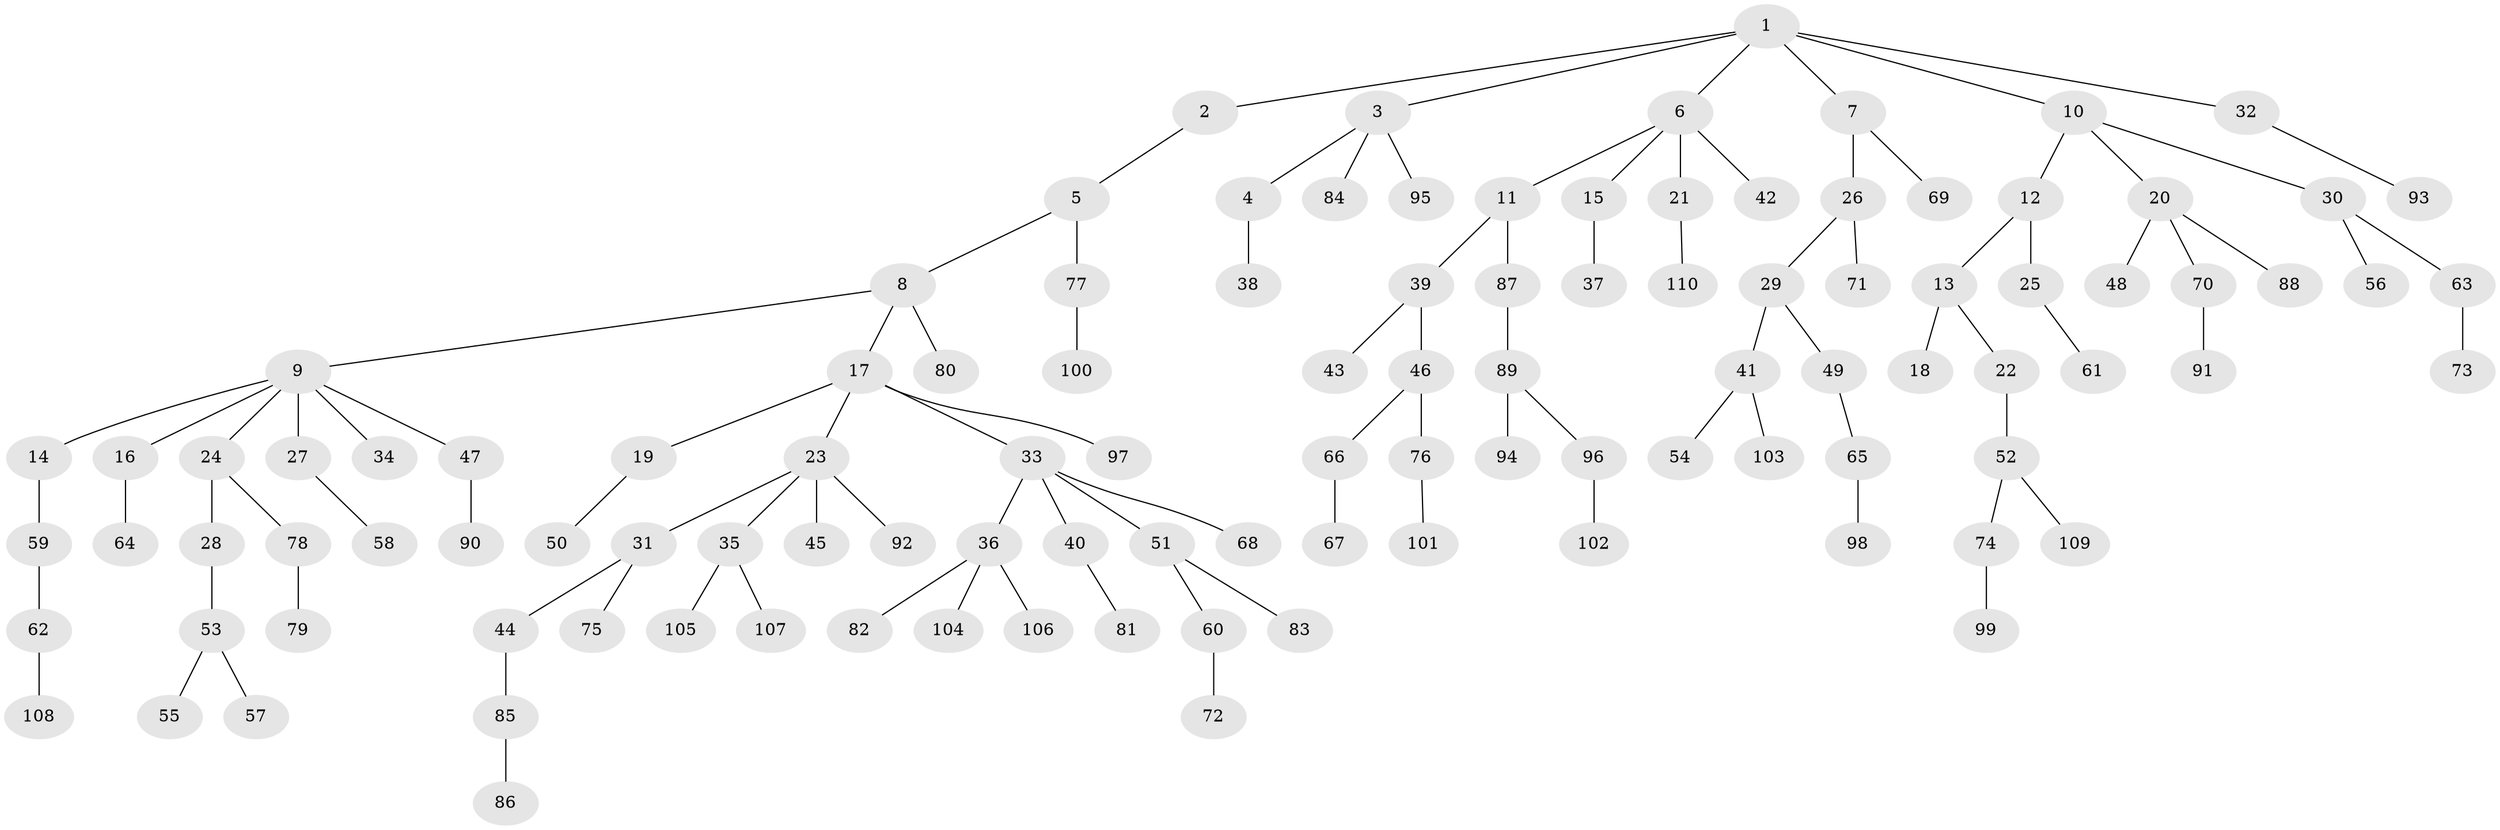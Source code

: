 // Generated by graph-tools (version 1.1) at 2025/53/03/09/25 04:53:21]
// undirected, 110 vertices, 109 edges
graph export_dot {
graph [start="1"]
  node [color=gray90,style=filled];
  1;
  2;
  3;
  4;
  5;
  6;
  7;
  8;
  9;
  10;
  11;
  12;
  13;
  14;
  15;
  16;
  17;
  18;
  19;
  20;
  21;
  22;
  23;
  24;
  25;
  26;
  27;
  28;
  29;
  30;
  31;
  32;
  33;
  34;
  35;
  36;
  37;
  38;
  39;
  40;
  41;
  42;
  43;
  44;
  45;
  46;
  47;
  48;
  49;
  50;
  51;
  52;
  53;
  54;
  55;
  56;
  57;
  58;
  59;
  60;
  61;
  62;
  63;
  64;
  65;
  66;
  67;
  68;
  69;
  70;
  71;
  72;
  73;
  74;
  75;
  76;
  77;
  78;
  79;
  80;
  81;
  82;
  83;
  84;
  85;
  86;
  87;
  88;
  89;
  90;
  91;
  92;
  93;
  94;
  95;
  96;
  97;
  98;
  99;
  100;
  101;
  102;
  103;
  104;
  105;
  106;
  107;
  108;
  109;
  110;
  1 -- 2;
  1 -- 3;
  1 -- 6;
  1 -- 7;
  1 -- 10;
  1 -- 32;
  2 -- 5;
  3 -- 4;
  3 -- 84;
  3 -- 95;
  4 -- 38;
  5 -- 8;
  5 -- 77;
  6 -- 11;
  6 -- 15;
  6 -- 21;
  6 -- 42;
  7 -- 26;
  7 -- 69;
  8 -- 9;
  8 -- 17;
  8 -- 80;
  9 -- 14;
  9 -- 16;
  9 -- 24;
  9 -- 27;
  9 -- 34;
  9 -- 47;
  10 -- 12;
  10 -- 20;
  10 -- 30;
  11 -- 39;
  11 -- 87;
  12 -- 13;
  12 -- 25;
  13 -- 18;
  13 -- 22;
  14 -- 59;
  15 -- 37;
  16 -- 64;
  17 -- 19;
  17 -- 23;
  17 -- 33;
  17 -- 97;
  19 -- 50;
  20 -- 48;
  20 -- 70;
  20 -- 88;
  21 -- 110;
  22 -- 52;
  23 -- 31;
  23 -- 35;
  23 -- 45;
  23 -- 92;
  24 -- 28;
  24 -- 78;
  25 -- 61;
  26 -- 29;
  26 -- 71;
  27 -- 58;
  28 -- 53;
  29 -- 41;
  29 -- 49;
  30 -- 56;
  30 -- 63;
  31 -- 44;
  31 -- 75;
  32 -- 93;
  33 -- 36;
  33 -- 40;
  33 -- 51;
  33 -- 68;
  35 -- 105;
  35 -- 107;
  36 -- 82;
  36 -- 104;
  36 -- 106;
  39 -- 43;
  39 -- 46;
  40 -- 81;
  41 -- 54;
  41 -- 103;
  44 -- 85;
  46 -- 66;
  46 -- 76;
  47 -- 90;
  49 -- 65;
  51 -- 60;
  51 -- 83;
  52 -- 74;
  52 -- 109;
  53 -- 55;
  53 -- 57;
  59 -- 62;
  60 -- 72;
  62 -- 108;
  63 -- 73;
  65 -- 98;
  66 -- 67;
  70 -- 91;
  74 -- 99;
  76 -- 101;
  77 -- 100;
  78 -- 79;
  85 -- 86;
  87 -- 89;
  89 -- 94;
  89 -- 96;
  96 -- 102;
}
